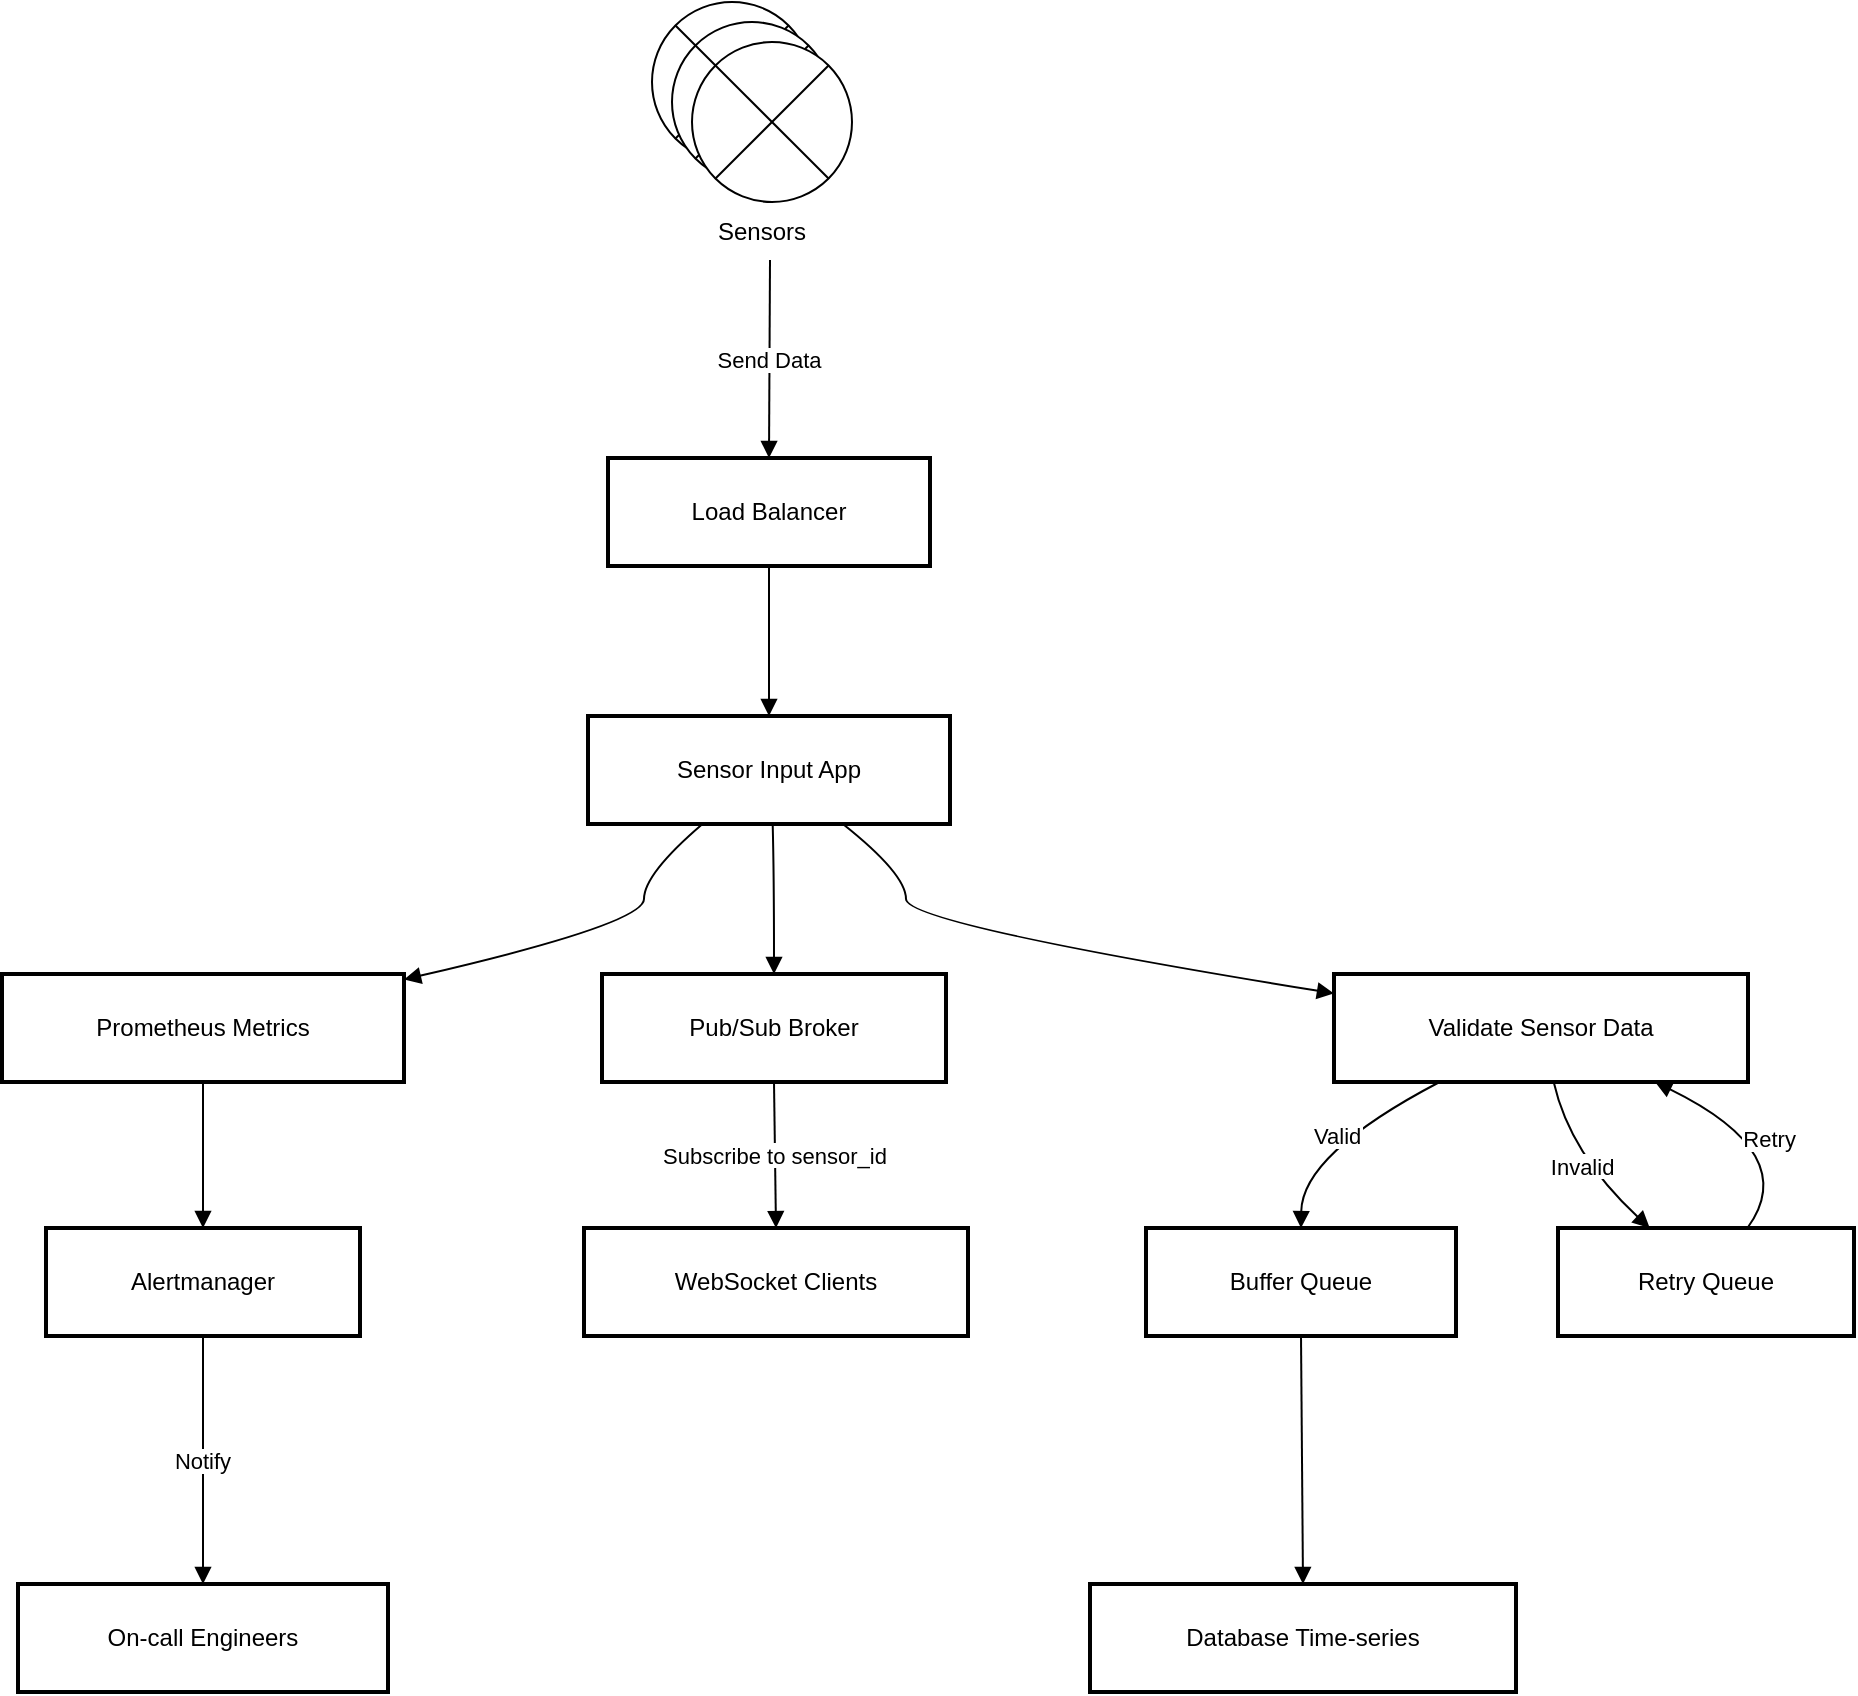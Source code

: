 <mxfile version="26.0.8">
  <diagram name="Page-1" id="kRa1jRh_TbUVb3UarL87">
    <mxGraphModel dx="1242" dy="1195" grid="1" gridSize="10" guides="1" tooltips="1" connect="1" arrows="1" fold="1" page="0" pageScale="1" pageWidth="850" pageHeight="1100" math="0" shadow="0">
      <root>
        <mxCell id="0" />
        <mxCell id="1" parent="0" />
        <mxCell id="MgCkxdkbHL-GaKU8l4sx-3" value="Load Balancer" style="whiteSpace=wrap;strokeWidth=2;" vertex="1" parent="1">
          <mxGeometry x="358" y="198" width="161" height="54" as="geometry" />
        </mxCell>
        <mxCell id="MgCkxdkbHL-GaKU8l4sx-4" value="Sensor Input App" style="whiteSpace=wrap;strokeWidth=2;" vertex="1" parent="1">
          <mxGeometry x="348" y="327" width="181" height="54" as="geometry" />
        </mxCell>
        <mxCell id="MgCkxdkbHL-GaKU8l4sx-5" value="Pub/Sub Broker" style="whiteSpace=wrap;strokeWidth=2;" vertex="1" parent="1">
          <mxGeometry x="355" y="456" width="172" height="54" as="geometry" />
        </mxCell>
        <mxCell id="MgCkxdkbHL-GaKU8l4sx-6" value="WebSocket Clients" style="whiteSpace=wrap;strokeWidth=2;" vertex="1" parent="1">
          <mxGeometry x="346" y="583" width="192" height="54" as="geometry" />
        </mxCell>
        <mxCell id="MgCkxdkbHL-GaKU8l4sx-7" value="Validate Sensor Data" style="whiteSpace=wrap;strokeWidth=2;" vertex="1" parent="1">
          <mxGeometry x="721" y="456" width="207" height="54" as="geometry" />
        </mxCell>
        <mxCell id="MgCkxdkbHL-GaKU8l4sx-8" value="Buffer Queue" style="whiteSpace=wrap;strokeWidth=2;" vertex="1" parent="1">
          <mxGeometry x="627" y="583" width="155" height="54" as="geometry" />
        </mxCell>
        <mxCell id="MgCkxdkbHL-GaKU8l4sx-9" value="Retry Queue" style="whiteSpace=wrap;strokeWidth=2;" vertex="1" parent="1">
          <mxGeometry x="833" y="583" width="148" height="54" as="geometry" />
        </mxCell>
        <mxCell id="MgCkxdkbHL-GaKU8l4sx-10" value="Database Time-series" style="whiteSpace=wrap;strokeWidth=2;" vertex="1" parent="1">
          <mxGeometry x="599" y="761" width="213" height="54" as="geometry" />
        </mxCell>
        <mxCell id="MgCkxdkbHL-GaKU8l4sx-11" value="Prometheus Metrics" style="whiteSpace=wrap;strokeWidth=2;" vertex="1" parent="1">
          <mxGeometry x="55" y="456" width="201" height="54" as="geometry" />
        </mxCell>
        <mxCell id="MgCkxdkbHL-GaKU8l4sx-12" value="Alertmanager" style="whiteSpace=wrap;strokeWidth=2;" vertex="1" parent="1">
          <mxGeometry x="77" y="583" width="157" height="54" as="geometry" />
        </mxCell>
        <mxCell id="MgCkxdkbHL-GaKU8l4sx-13" value="On-call Engineers" style="whiteSpace=wrap;strokeWidth=2;" vertex="1" parent="1">
          <mxGeometry x="63" y="761" width="185" height="54" as="geometry" />
        </mxCell>
        <mxCell id="MgCkxdkbHL-GaKU8l4sx-14" value="Send Data" style="curved=1;startArrow=none;endArrow=block;exitX=0.5;exitY=1;entryX=0.5;entryY=-0.01;rounded=0;" edge="1" parent="1" target="MgCkxdkbHL-GaKU8l4sx-3">
          <mxGeometry relative="1" as="geometry">
            <Array as="points" />
            <mxPoint x="439" y="99" as="sourcePoint" />
          </mxGeometry>
        </mxCell>
        <mxCell id="MgCkxdkbHL-GaKU8l4sx-15" value="" style="curved=1;startArrow=none;endArrow=block;exitX=0.5;exitY=0.99;entryX=0.5;entryY=-0.01;rounded=0;" edge="1" parent="1" source="MgCkxdkbHL-GaKU8l4sx-3" target="MgCkxdkbHL-GaKU8l4sx-4">
          <mxGeometry relative="1" as="geometry">
            <Array as="points" />
          </mxGeometry>
        </mxCell>
        <mxCell id="MgCkxdkbHL-GaKU8l4sx-16" value="" style="curved=1;startArrow=none;endArrow=block;exitX=0.51;exitY=0.99;entryX=0.5;entryY=-0.01;rounded=0;" edge="1" parent="1" source="MgCkxdkbHL-GaKU8l4sx-4" target="MgCkxdkbHL-GaKU8l4sx-5">
          <mxGeometry relative="1" as="geometry">
            <Array as="points">
              <mxPoint x="441" y="406" />
            </Array>
          </mxGeometry>
        </mxCell>
        <mxCell id="MgCkxdkbHL-GaKU8l4sx-17" value="Subscribe to sensor_id" style="curved=1;startArrow=none;endArrow=block;exitX=0.5;exitY=0.99;entryX=0.5;entryY=0;rounded=0;" edge="1" parent="1" source="MgCkxdkbHL-GaKU8l4sx-5" target="MgCkxdkbHL-GaKU8l4sx-6">
          <mxGeometry relative="1" as="geometry">
            <Array as="points" />
          </mxGeometry>
        </mxCell>
        <mxCell id="MgCkxdkbHL-GaKU8l4sx-18" value="" style="curved=1;startArrow=none;endArrow=block;exitX=0.7;exitY=0.99;entryX=0;entryY=0.18;rounded=0;" edge="1" parent="1" source="MgCkxdkbHL-GaKU8l4sx-4" target="MgCkxdkbHL-GaKU8l4sx-7">
          <mxGeometry relative="1" as="geometry">
            <Array as="points">
              <mxPoint x="507" y="406" />
              <mxPoint x="507" y="431" />
            </Array>
          </mxGeometry>
        </mxCell>
        <mxCell id="MgCkxdkbHL-GaKU8l4sx-19" value="Valid" style="curved=1;startArrow=none;endArrow=block;exitX=0.26;exitY=0.99;entryX=0.5;entryY=0;rounded=0;" edge="1" parent="1" source="MgCkxdkbHL-GaKU8l4sx-7" target="MgCkxdkbHL-GaKU8l4sx-8">
          <mxGeometry relative="1" as="geometry">
            <Array as="points">
              <mxPoint x="705" y="546" />
            </Array>
          </mxGeometry>
        </mxCell>
        <mxCell id="MgCkxdkbHL-GaKU8l4sx-20" value="Invalid" style="curved=1;startArrow=none;endArrow=block;exitX=0.53;exitY=0.99;entryX=0.31;entryY=0;rounded=0;" edge="1" parent="1" source="MgCkxdkbHL-GaKU8l4sx-7" target="MgCkxdkbHL-GaKU8l4sx-9">
          <mxGeometry relative="1" as="geometry">
            <Array as="points">
              <mxPoint x="839" y="546" />
            </Array>
          </mxGeometry>
        </mxCell>
        <mxCell id="MgCkxdkbHL-GaKU8l4sx-21" value="Retry" style="curved=1;startArrow=none;endArrow=block;exitX=0.64;exitY=0;entryX=0.77;entryY=0.99;rounded=0;" edge="1" parent="1" source="MgCkxdkbHL-GaKU8l4sx-9" target="MgCkxdkbHL-GaKU8l4sx-7">
          <mxGeometry relative="1" as="geometry">
            <Array as="points">
              <mxPoint x="955" y="546" />
            </Array>
          </mxGeometry>
        </mxCell>
        <mxCell id="MgCkxdkbHL-GaKU8l4sx-22" value="" style="curved=1;startArrow=none;endArrow=block;exitX=0.5;exitY=1;entryX=0.5;entryY=-0.01;rounded=0;" edge="1" parent="1" source="MgCkxdkbHL-GaKU8l4sx-8" target="MgCkxdkbHL-GaKU8l4sx-10">
          <mxGeometry relative="1" as="geometry">
            <Array as="points" />
          </mxGeometry>
        </mxCell>
        <mxCell id="MgCkxdkbHL-GaKU8l4sx-23" value="" style="curved=1;startArrow=none;endArrow=block;exitX=0.32;exitY=0.99;entryX=1;entryY=0.05;rounded=0;" edge="1" parent="1" source="MgCkxdkbHL-GaKU8l4sx-4" target="MgCkxdkbHL-GaKU8l4sx-11">
          <mxGeometry relative="1" as="geometry">
            <Array as="points">
              <mxPoint x="376" y="406" />
              <mxPoint x="376" y="431" />
            </Array>
          </mxGeometry>
        </mxCell>
        <mxCell id="MgCkxdkbHL-GaKU8l4sx-24" value="" style="curved=1;startArrow=none;endArrow=block;exitX=0.5;exitY=0.99;entryX=0.5;entryY=0;rounded=0;" edge="1" parent="1" source="MgCkxdkbHL-GaKU8l4sx-11" target="MgCkxdkbHL-GaKU8l4sx-12">
          <mxGeometry relative="1" as="geometry">
            <Array as="points" />
          </mxGeometry>
        </mxCell>
        <mxCell id="MgCkxdkbHL-GaKU8l4sx-25" value="Notify" style="curved=1;startArrow=none;endArrow=block;exitX=0.5;exitY=1;entryX=0.5;entryY=-0.01;rounded=0;" edge="1" parent="1" source="MgCkxdkbHL-GaKU8l4sx-12" target="MgCkxdkbHL-GaKU8l4sx-13">
          <mxGeometry relative="1" as="geometry">
            <Array as="points" />
          </mxGeometry>
        </mxCell>
        <mxCell id="MgCkxdkbHL-GaKU8l4sx-51" value="" style="shape=sumEllipse;perimeter=ellipsePerimeter;whiteSpace=wrap;html=1;backgroundOutline=1;" vertex="1" parent="1">
          <mxGeometry x="380" y="-30" width="80" height="80" as="geometry" />
        </mxCell>
        <mxCell id="MgCkxdkbHL-GaKU8l4sx-52" value="Sensors" style="text;html=1;align=center;verticalAlign=middle;whiteSpace=wrap;rounded=0;" vertex="1" parent="1">
          <mxGeometry x="405" y="70" width="60" height="30" as="geometry" />
        </mxCell>
        <mxCell id="MgCkxdkbHL-GaKU8l4sx-53" value="" style="shape=sumEllipse;perimeter=ellipsePerimeter;whiteSpace=wrap;html=1;backgroundOutline=1;" vertex="1" parent="1">
          <mxGeometry x="390" y="-20" width="80" height="80" as="geometry" />
        </mxCell>
        <mxCell id="MgCkxdkbHL-GaKU8l4sx-54" value="" style="shape=sumEllipse;perimeter=ellipsePerimeter;whiteSpace=wrap;html=1;backgroundOutline=1;" vertex="1" parent="1">
          <mxGeometry x="400" y="-10" width="80" height="80" as="geometry" />
        </mxCell>
      </root>
    </mxGraphModel>
  </diagram>
</mxfile>
